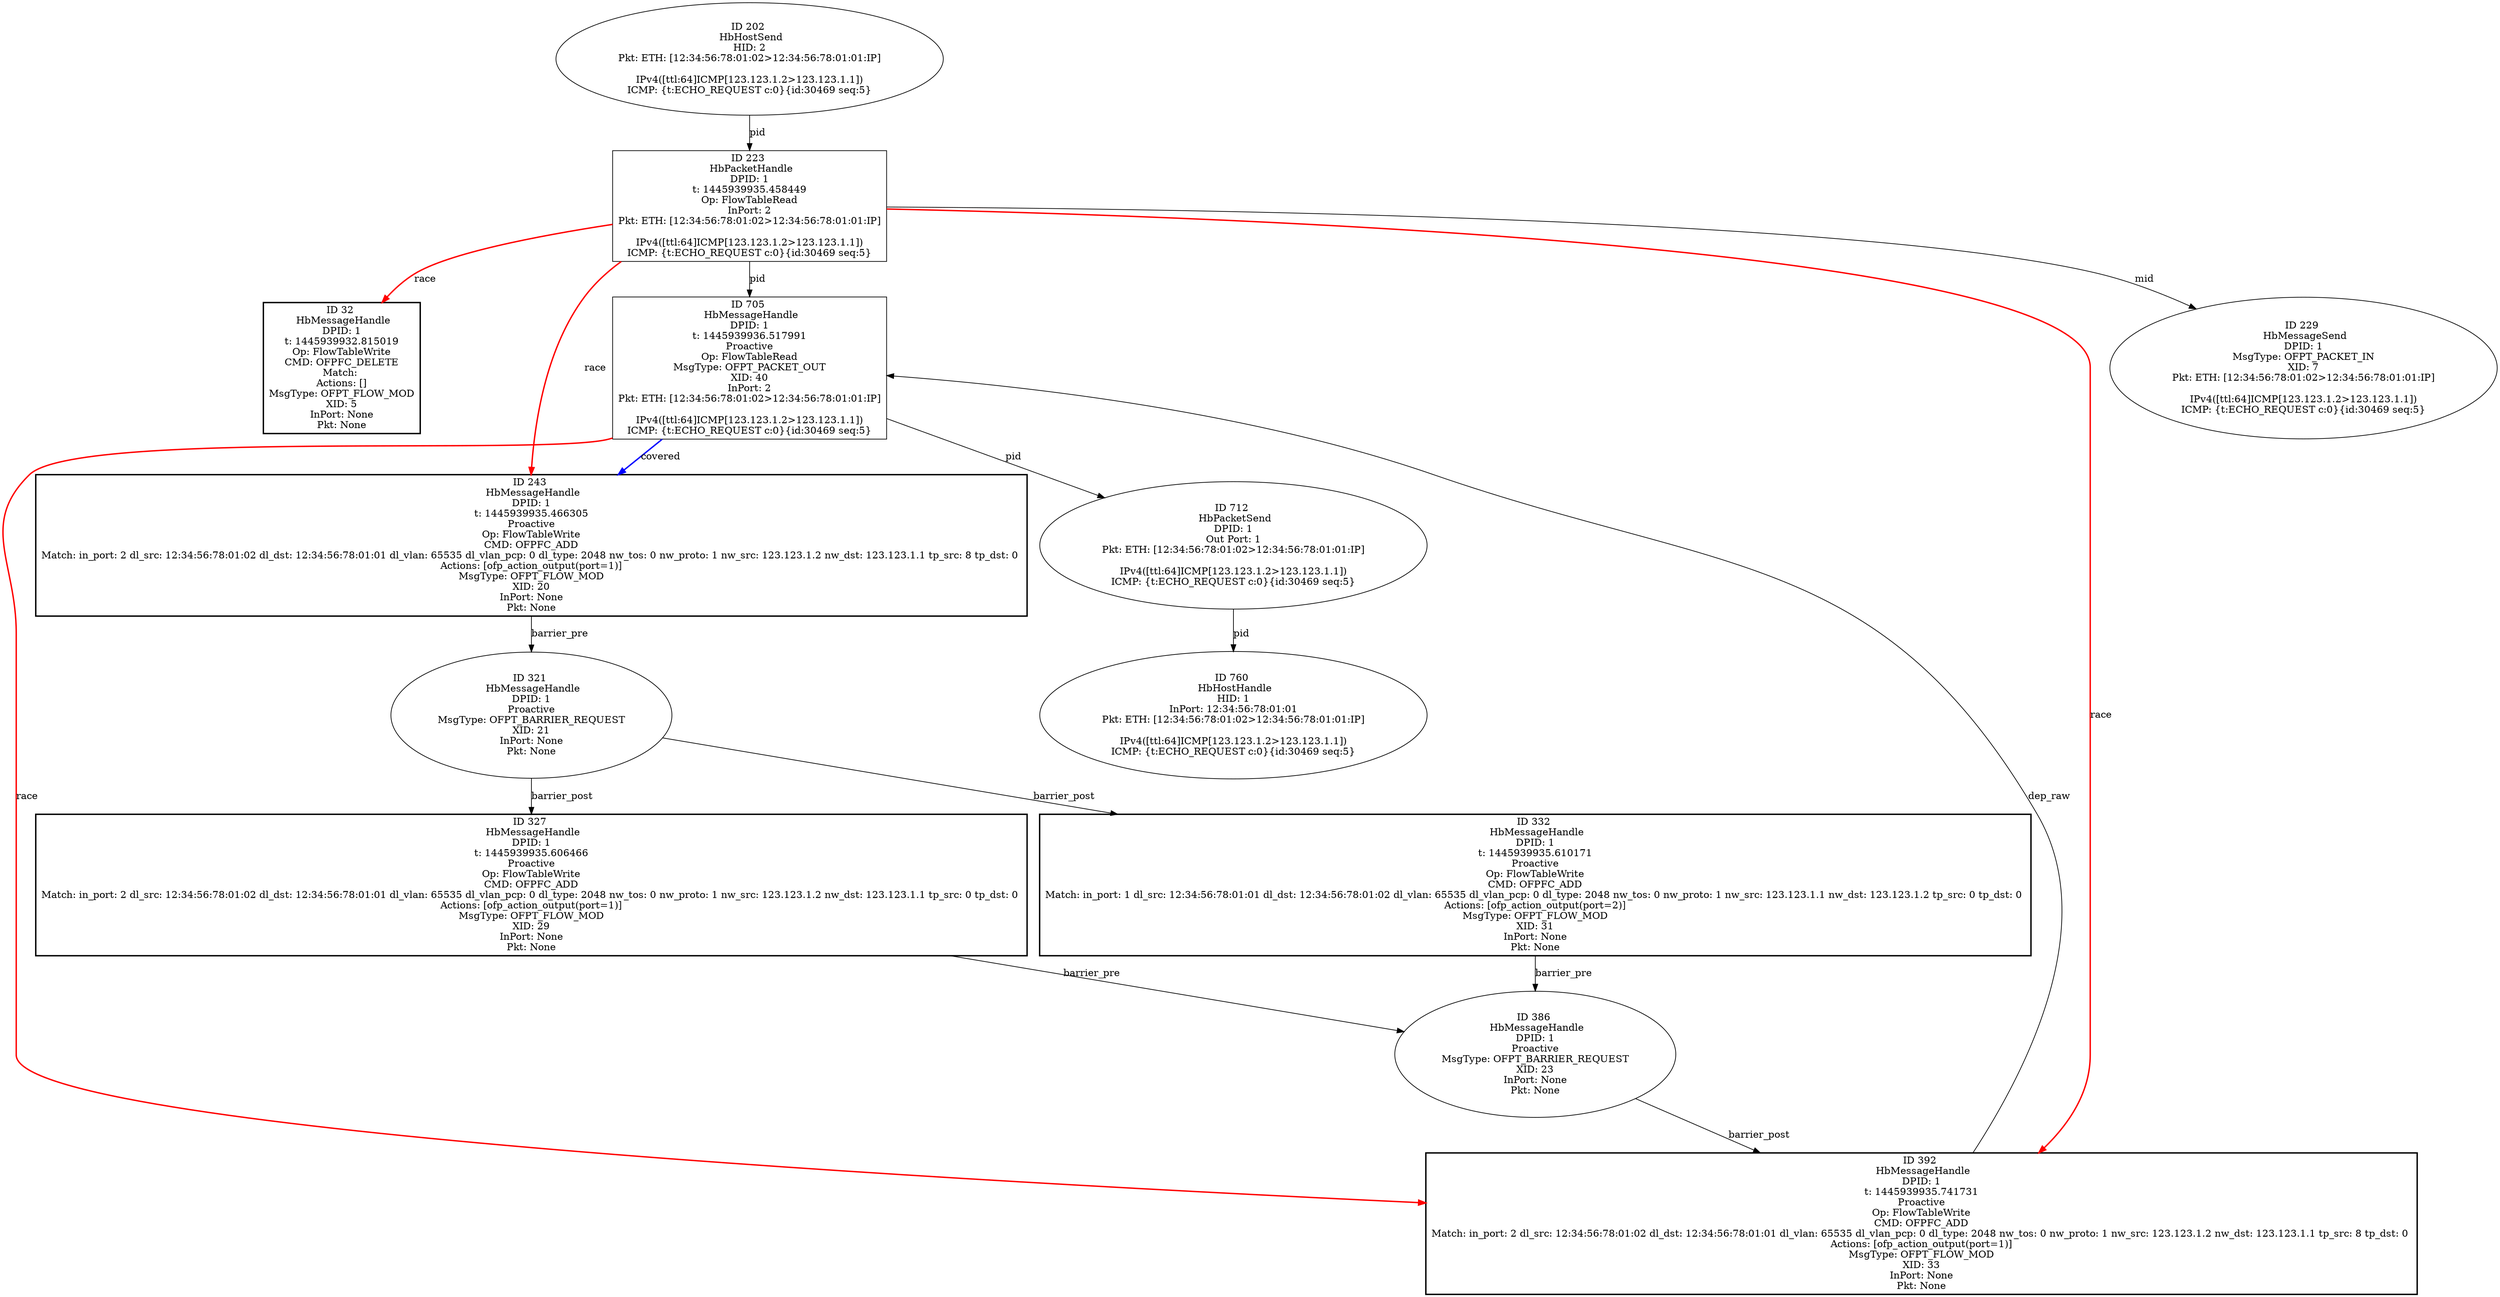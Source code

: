 strict digraph G {
32 [shape=box, style=bold, event=<hb_events.HbMessageHandle object at 0x1077850d0>, label="ID 32 
 HbMessageHandle
DPID: 1
t: 1445939932.815019
Op: FlowTableWrite
CMD: OFPFC_DELETE
Match: 
Actions: []
MsgType: OFPT_FLOW_MOD
XID: 5
InPort: None
Pkt: None"];
705 [shape=box, cmd_type=Proactive, event=<hb_events.HbMessageHandle object at 0x1079867d0>, label="ID 705 
 HbMessageHandle
DPID: 1
t: 1445939936.517991
Proactive
Op: FlowTableRead
MsgType: OFPT_PACKET_OUT
XID: 40
InPort: 2
Pkt: ETH: [12:34:56:78:01:02>12:34:56:78:01:01:IP]

IPv4([ttl:64]ICMP[123.123.1.2>123.123.1.1])
ICMP: {t:ECHO_REQUEST c:0}{id:30469 seq:5}"];
386 [shape=oval, cmd_type=Proactive, event=<hb_events.HbMessageHandle object at 0x10783c3d0>, label="ID 386 
 HbMessageHandle
DPID: 1
Proactive
MsgType: OFPT_BARRIER_REQUEST
XID: 23
InPort: None
Pkt: None"];
229 [shape=oval, event=<hb_events.HbMessageSend object at 0x1077d91d0>, label="ID 229 
 HbMessageSend
DPID: 1
MsgType: OFPT_PACKET_IN
XID: 7
Pkt: ETH: [12:34:56:78:01:02>12:34:56:78:01:01:IP]

IPv4([ttl:64]ICMP[123.123.1.2>123.123.1.1])
ICMP: {t:ECHO_REQUEST c:0}{id:30469 seq:5}"];
321 [shape=oval, cmd_type=Proactive, event=<hb_events.HbMessageHandle object at 0x10780e910>, label="ID 321 
 HbMessageHandle
DPID: 1
Proactive
MsgType: OFPT_BARRIER_REQUEST
XID: 21
InPort: None
Pkt: None"];
712 [shape=oval, event=<hb_events.HbPacketSend object at 0x107995c10>, label="ID 712 
 HbPacketSend
DPID: 1
Out Port: 1
Pkt: ETH: [12:34:56:78:01:02>12:34:56:78:01:01:IP]

IPv4([ttl:64]ICMP[123.123.1.2>123.123.1.1])
ICMP: {t:ECHO_REQUEST c:0}{id:30469 seq:5}"];
202 [shape=oval, event=<hb_events.HbHostSend object at 0x1077ca2d0>, label="ID 202 
 HbHostSend
HID: 2
Pkt: ETH: [12:34:56:78:01:02>12:34:56:78:01:01:IP]

IPv4([ttl:64]ICMP[123.123.1.2>123.123.1.1])
ICMP: {t:ECHO_REQUEST c:0}{id:30469 seq:5}"];
327 [event=<hb_events.HbMessageHandle object at 0x107814bd0>, shape=box, cmd_type=Proactive, style=bold, label="ID 327 
 HbMessageHandle
DPID: 1
t: 1445939935.606466
Proactive
Op: FlowTableWrite
CMD: OFPFC_ADD
Match: in_port: 2 dl_src: 12:34:56:78:01:02 dl_dst: 12:34:56:78:01:01 dl_vlan: 65535 dl_vlan_pcp: 0 dl_type: 2048 nw_tos: 0 nw_proto: 1 nw_src: 123.123.1.2 nw_dst: 123.123.1.1 tp_src: 0 tp_dst: 0 
Actions: [ofp_action_output(port=1)]
MsgType: OFPT_FLOW_MOD
XID: 29
InPort: None
Pkt: None"];
332 [event=<hb_events.HbMessageHandle object at 0x10780e150>, shape=box, cmd_type=Proactive, style=bold, label="ID 332 
 HbMessageHandle
DPID: 1
t: 1445939935.610171
Proactive
Op: FlowTableWrite
CMD: OFPFC_ADD
Match: in_port: 1 dl_src: 12:34:56:78:01:01 dl_dst: 12:34:56:78:01:02 dl_vlan: 65535 dl_vlan_pcp: 0 dl_type: 2048 nw_tos: 0 nw_proto: 1 nw_src: 123.123.1.1 nw_dst: 123.123.1.2 tp_src: 0 tp_dst: 0 
Actions: [ofp_action_output(port=2)]
MsgType: OFPT_FLOW_MOD
XID: 31
InPort: None
Pkt: None"];
392 [event=<hb_events.HbMessageHandle object at 0x107834ed0>, shape=box, cmd_type=Proactive, style=bold, label="ID 392 
 HbMessageHandle
DPID: 1
t: 1445939935.741731
Proactive
Op: FlowTableWrite
CMD: OFPFC_ADD
Match: in_port: 2 dl_src: 12:34:56:78:01:02 dl_dst: 12:34:56:78:01:01 dl_vlan: 65535 dl_vlan_pcp: 0 dl_type: 2048 nw_tos: 0 nw_proto: 1 nw_src: 123.123.1.2 nw_dst: 123.123.1.1 tp_src: 8 tp_dst: 0 
Actions: [ofp_action_output(port=1)]
MsgType: OFPT_FLOW_MOD
XID: 33
InPort: None
Pkt: None"];
243 [event=<hb_events.HbMessageHandle object at 0x1077d9e10>, shape=box, cmd_type=Proactive, style=bold, label="ID 243 
 HbMessageHandle
DPID: 1
t: 1445939935.466305
Proactive
Op: FlowTableWrite
CMD: OFPFC_ADD
Match: in_port: 2 dl_src: 12:34:56:78:01:02 dl_dst: 12:34:56:78:01:01 dl_vlan: 65535 dl_vlan_pcp: 0 dl_type: 2048 nw_tos: 0 nw_proto: 1 nw_src: 123.123.1.2 nw_dst: 123.123.1.1 tp_src: 8 tp_dst: 0 
Actions: [ofp_action_output(port=1)]
MsgType: OFPT_FLOW_MOD
XID: 20
InPort: None
Pkt: None"];
760 [shape=oval, event=<hb_events.HbHostHandle object at 0x10792d290>, label="ID 760 
 HbHostHandle
HID: 1
InPort: 12:34:56:78:01:01
Pkt: ETH: [12:34:56:78:01:02>12:34:56:78:01:01:IP]

IPv4([ttl:64]ICMP[123.123.1.2>123.123.1.1])
ICMP: {t:ECHO_REQUEST c:0}{id:30469 seq:5}"];
223 [shape=box, event=<hb_events.HbPacketHandle object at 0x1077d2490>, label="ID 223 
 HbPacketHandle
DPID: 1
t: 1445939935.458449
Op: FlowTableRead
InPort: 2
Pkt: ETH: [12:34:56:78:01:02>12:34:56:78:01:01:IP]

IPv4([ttl:64]ICMP[123.123.1.2>123.123.1.1])
ICMP: {t:ECHO_REQUEST c:0}{id:30469 seq:5}"];
705 -> 712  [rel=pid, label=pid];
705 -> 392  [harmful=True, color=red, style=bold, rel=race, label=race];
705 -> 243  [harmful=True, color=blue, style=bold, rel=covered, label=covered];
386 -> 392  [rel=barrier_post, label=barrier_post];
321 -> 332  [rel=barrier_post, label=barrier_post];
321 -> 327  [rel=barrier_post, label=barrier_post];
712 -> 760  [rel=pid, label=pid];
202 -> 223  [rel=pid, label=pid];
327 -> 386  [rel=barrier_pre, label=barrier_pre];
332 -> 386  [rel=barrier_pre, label=barrier_pre];
392 -> 705  [rel=dep_raw, label=dep_raw];
243 -> 321  [rel=barrier_pre, label=barrier_pre];
223 -> 32  [harmful=True, color=red, style=bold, rel=race, label=race];
223 -> 705  [rel=pid, label=pid];
223 -> 392  [harmful=True, color=red, style=bold, rel=race, label=race];
223 -> 243  [harmful=True, color=red, style=bold, rel=race, label=race];
223 -> 229  [rel=mid, label=mid];
}
